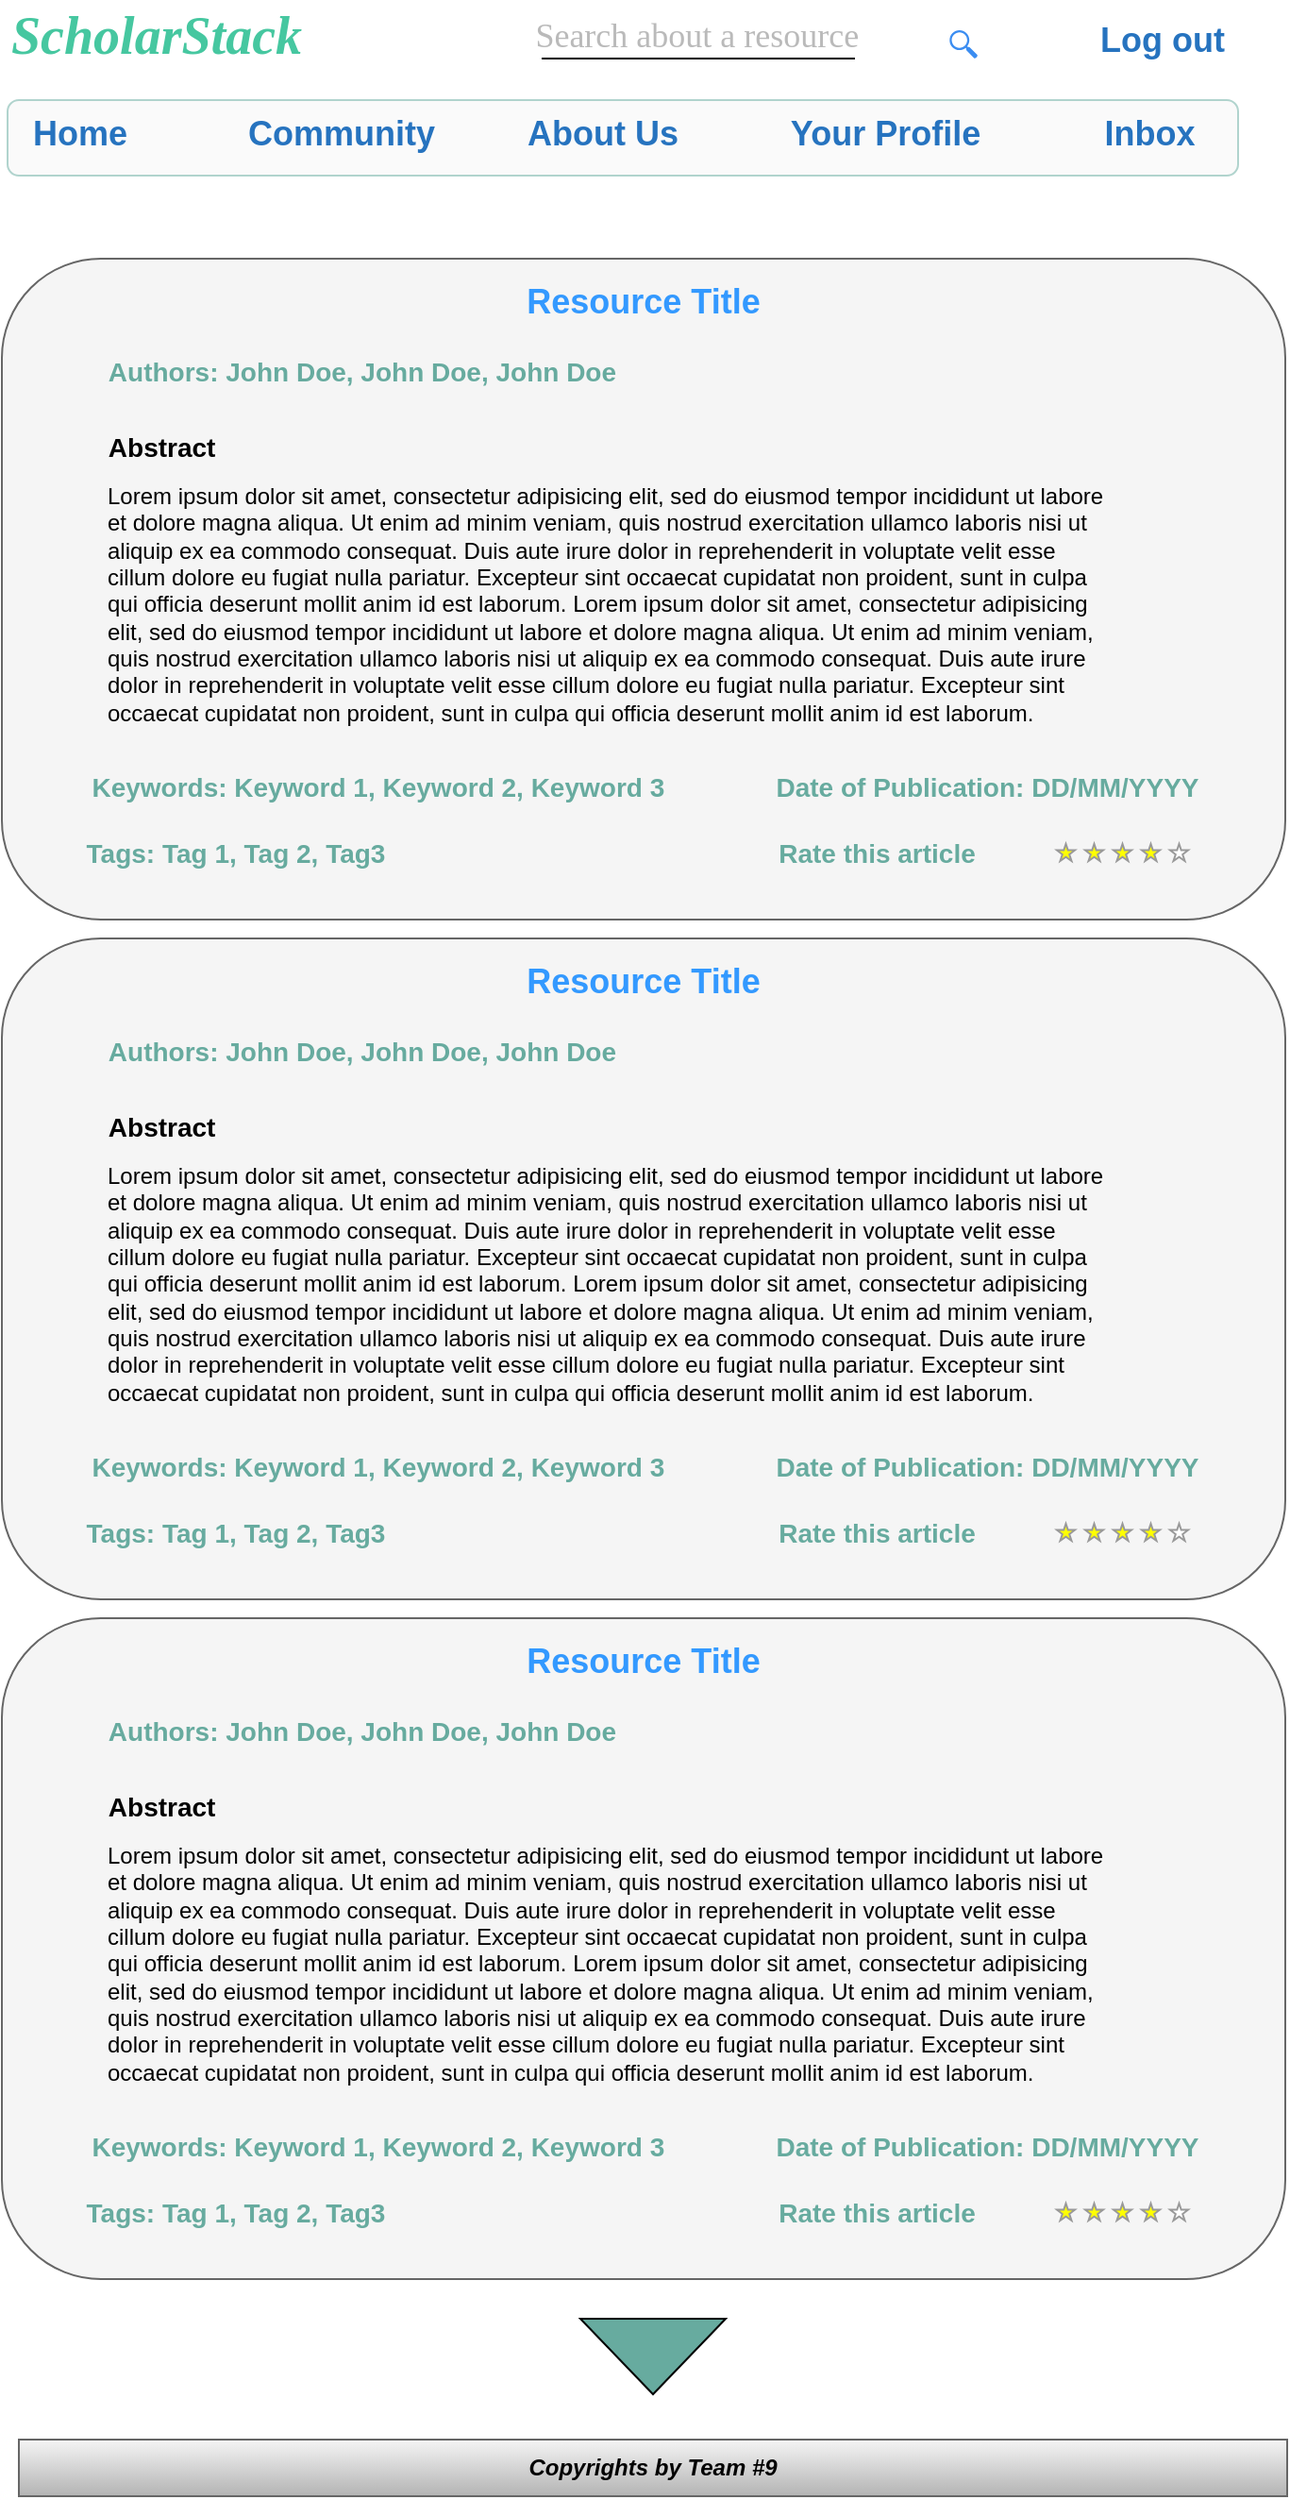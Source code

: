 <mxfile>
    <diagram name="Page-1" id="f1b7ffb7-ca1e-a977-7cf5-a751b3c06c05">
        <mxGraphModel dx="1287" dy="712" grid="0" gridSize="10" guides="1" tooltips="1" connect="1" arrows="1" fold="1" page="1" pageScale="1" pageWidth="827" pageHeight="729" background="#FFFFFF" math="0" shadow="0">
            <root>
                <mxCell id="0"/>
                <mxCell id="1" parent="0"/>
                <mxCell id="cVJXGdQeSUcvY2u7gv_X-103" value="" style="rounded=1;whiteSpace=wrap;html=1;fillColor=#f5f5f5;strokeColor=#67AB9F;gradientColor=none;glass=0;shadow=0;opacity=50;" parent="1" vertex="1">
                    <mxGeometry x="68" y="95" width="652" height="40" as="geometry"/>
                </mxCell>
                <mxCell id="cVJXGdQeSUcvY2u7gv_X-80" value="" style="rounded=1;labelBackgroundColor=none;labelBorderColor=none;noLabel=1;whiteSpace=wrap;html=1;glass=0;fillColor=#f5f5f5;strokeColor=#666666;fontColor=#333333;" parent="1" vertex="1">
                    <mxGeometry x="65" y="179" width="680" height="350" as="geometry"/>
                </mxCell>
                <mxCell id="2" value="ScholarStack" style="text;spacingTop=-5;fontSize=28;fontStyle=3;align=center;horizontal=1;verticalAlign=middle;fontFamily=Georgia;fontColor=#46C7A0;" parent="1" vertex="1">
                    <mxGeometry x="67" y="42.25" width="160" height="35" as="geometry"/>
                </mxCell>
                <mxCell id="5" value="Home" style="text;spacingTop=-5;fontStyle=1;align=center;fontSize=18;fontColor=#2673BF;" parent="1" vertex="1">
                    <mxGeometry x="83" y="100" width="47" height="30" as="geometry"/>
                </mxCell>
                <mxCell id="6" value="Inbox" style="text;spacingTop=-5;align=center;fontStyle=1;fontSize=18;fontColor=#2673BF;" parent="1" vertex="1">
                    <mxGeometry x="643.25" y="100" width="60" height="30" as="geometry"/>
                </mxCell>
                <mxCell id="8" value="Abstract" style="text;spacingTop=-5;fontSize=14;fontStyle=1" parent="1" vertex="1">
                    <mxGeometry x="119.42" y="269" width="91" height="30" as="geometry"/>
                </mxCell>
                <mxCell id="9" value="Lorem ipsum dolor sit amet, consectetur adipisicing elit, sed do eiusmod tempor incididunt ut labore et dolore magna aliqua. Ut enim ad minim veniam, quis nostrud exercitation ullamco laboris nisi ut aliquip ex ea commodo consequat. Duis aute irure dolor in reprehenderit in voluptate velit esse cillum dolore eu fugiat nulla pariatur. Excepteur sint occaecat cupidatat non proident, sunt in culpa qui officia deserunt mollit anim id est laborum. Lorem ipsum dolor sit amet, consectetur adipisicing elit, sed do eiusmod tempor incididunt ut labore et dolore magna aliqua. Ut enim ad minim veniam, quis nostrud exercitation ullamco laboris nisi ut aliquip ex ea commodo consequat. Duis aute irure dolor in reprehenderit in voluptate velit esse cillum dolore eu fugiat nulla pariatur. Excepteur sint occaecat cupidatat non proident, sunt in culpa qui officia deserunt mollit anim id est laborum." style="text;spacingTop=-5;align=left;verticalAlign=middle;whiteSpace=wrap;" parent="1" vertex="1">
                    <mxGeometry x="119.42" y="289" width="530" height="150" as="geometry"/>
                </mxCell>
                <mxCell id="11" value="Log out" style="text;spacingTop=-5;align=center;fontStyle=1;fontSize=18;fontColor=#2673BF;" parent="1" vertex="1">
                    <mxGeometry x="640" y="50.5" width="80" height="30" as="geometry"/>
                </mxCell>
                <mxCell id="37" value="" style="verticalLabelPosition=bottom;verticalAlign=top;strokeWidth=1;shape=mxgraph.mockup.misc.rating;strokeColor=#999999;fillColor=#ffff00;emptyFillColor=#ffffff;grade=4;ratingScale=5;ratingStyle=star;fontSize=14;" parent="1" vertex="1">
                    <mxGeometry x="624.0" y="489" width="67.5" height="10" as="geometry"/>
                </mxCell>
                <mxCell id="38" value="Rate this article" style="text;spacingTop=-5;fontSize=14;align=center;fontColor=#67AB9F;fontStyle=1" parent="1" vertex="1">
                    <mxGeometry x="473.25" y="484" width="111" height="20" as="geometry"/>
                </mxCell>
                <mxCell id="47" value="Keywords: Keyword 1, Keyword 2, Keyword 3" style="text;spacingTop=-5;fontSize=14;align=center;fontColor=#67AB9F;fontStyle=1" parent="1" vertex="1">
                    <mxGeometry x="119.42" y="449" width="290" height="20" as="geometry"/>
                </mxCell>
                <mxCell id="cVJXGdQeSUcvY2u7gv_X-63" value="Search about a resource" style="text;spacingTop=-5;align=center;fontStyle=0;fontSize=18;fontColor=#B3B3B3;textOpacity=90;fontFamily=Times New Roman;" parent="1" vertex="1">
                    <mxGeometry x="307.15" y="48" width="252.5" height="27.5" as="geometry"/>
                </mxCell>
                <mxCell id="cVJXGdQeSUcvY2u7gv_X-66" value="Your Profile" style="text;spacingTop=-5;align=center;fontStyle=1;fontSize=18;fontColor=#2673BF;" parent="1" vertex="1">
                    <mxGeometry x="473.25" y="100" width="120" height="30" as="geometry"/>
                </mxCell>
                <mxCell id="cVJXGdQeSUcvY2u7gv_X-67" value="Community" style="text;spacingTop=-5;align=center;fontStyle=1;fontSize=18;fontColor=#2673BF;" parent="1" vertex="1">
                    <mxGeometry x="180" y="100" width="130" height="30" as="geometry"/>
                </mxCell>
                <mxCell id="cVJXGdQeSUcvY2u7gv_X-68" value="About Us" style="text;spacingTop=-5;align=center;fontStyle=1;fontSize=18;fontColor=#2673BF;" parent="1" vertex="1">
                    <mxGeometry x="318.5" y="100" width="130" height="30" as="geometry"/>
                </mxCell>
                <mxCell id="cVJXGdQeSUcvY2u7gv_X-69" value="" style="line;strokeWidth=1;fontStyle=1" parent="1" vertex="1">
                    <mxGeometry x="351" y="68" width="166" height="10" as="geometry"/>
                </mxCell>
                <mxCell id="cVJXGdQeSUcvY2u7gv_X-70" value="" style="sketch=0;html=1;aspect=fixed;strokeColor=none;shadow=0;fillColor=#3B8DF1;verticalAlign=top;labelPosition=center;verticalLabelPosition=bottom;shape=mxgraph.gcp2.search" parent="1" vertex="1">
                    <mxGeometry x="567.15" y="58" width="14.85" height="15" as="geometry"/>
                </mxCell>
                <mxCell id="cVJXGdQeSUcvY2u7gv_X-75" value="Resource Title" style="text;spacingTop=-5;fontSize=18;fontStyle=1;align=center;fontColor=#3399FF;" parent="1" vertex="1">
                    <mxGeometry x="340" y="189" width="130" height="30" as="geometry"/>
                </mxCell>
                <mxCell id="cVJXGdQeSUcvY2u7gv_X-78" value="Authors: John Doe, John Doe, John Doe" style="text;spacingTop=-5;fontSize=14;fontStyle=1;fontColor=#67AB9F;" parent="1" vertex="1">
                    <mxGeometry x="119.42" y="229" width="280.58" height="20" as="geometry"/>
                </mxCell>
                <mxCell id="cVJXGdQeSUcvY2u7gv_X-79" value="Date of Publication: DD/MM/YYYY" style="text;spacingTop=-5;fontSize=14;fontStyle=1;fontColor=#67AB9F;" parent="1" vertex="1">
                    <mxGeometry x="473.25" y="449" width="230" height="20" as="geometry"/>
                </mxCell>
                <mxCell id="cVJXGdQeSUcvY2u7gv_X-81" value="Tags: Tag 1, Tag 2, Tag3" style="text;spacingTop=-5;fontSize=14;align=center;fontColor=#67AB9F;fontStyle=1" parent="1" vertex="1">
                    <mxGeometry x="108" y="484" width="162" height="20" as="geometry"/>
                </mxCell>
                <mxCell id="cVJXGdQeSUcvY2u7gv_X-82" value="" style="rounded=1;labelBackgroundColor=#660033;labelBorderColor=#FFFF00;noLabel=1;whiteSpace=wrap;html=1;shadow=0;glass=0;fillColor=#f5f5f5;strokeColor=#666666;fontColor=#333333;" parent="1" vertex="1">
                    <mxGeometry x="65" y="539" width="680" height="350" as="geometry"/>
                </mxCell>
                <mxCell id="cVJXGdQeSUcvY2u7gv_X-83" value="Abstract" style="text;spacingTop=-5;fontSize=14;fontStyle=1" parent="1" vertex="1">
                    <mxGeometry x="119.42" y="629" width="91" height="30" as="geometry"/>
                </mxCell>
                <mxCell id="cVJXGdQeSUcvY2u7gv_X-84" value="Lorem ipsum dolor sit amet, consectetur adipisicing elit, sed do eiusmod tempor incididunt ut labore et dolore magna aliqua. Ut enim ad minim veniam, quis nostrud exercitation ullamco laboris nisi ut aliquip ex ea commodo consequat. Duis aute irure dolor in reprehenderit in voluptate velit esse cillum dolore eu fugiat nulla pariatur. Excepteur sint occaecat cupidatat non proident, sunt in culpa qui officia deserunt mollit anim id est laborum. Lorem ipsum dolor sit amet, consectetur adipisicing elit, sed do eiusmod tempor incididunt ut labore et dolore magna aliqua. Ut enim ad minim veniam, quis nostrud exercitation ullamco laboris nisi ut aliquip ex ea commodo consequat. Duis aute irure dolor in reprehenderit in voluptate velit esse cillum dolore eu fugiat nulla pariatur. Excepteur sint occaecat cupidatat non proident, sunt in culpa qui officia deserunt mollit anim id est laborum." style="text;spacingTop=-5;align=left;verticalAlign=middle;whiteSpace=wrap;" parent="1" vertex="1">
                    <mxGeometry x="119.42" y="649" width="530" height="150" as="geometry"/>
                </mxCell>
                <mxCell id="cVJXGdQeSUcvY2u7gv_X-85" value="" style="verticalLabelPosition=bottom;verticalAlign=top;strokeWidth=1;shape=mxgraph.mockup.misc.rating;strokeColor=#999999;fillColor=#ffff00;emptyFillColor=#ffffff;grade=4;ratingScale=5;ratingStyle=star;fontSize=14;" parent="1" vertex="1">
                    <mxGeometry x="624.0" y="849" width="67.5" height="10" as="geometry"/>
                </mxCell>
                <mxCell id="cVJXGdQeSUcvY2u7gv_X-86" value="Rate this article" style="text;spacingTop=-5;fontSize=14;align=center;fontColor=#67AB9F;fontStyle=1" parent="1" vertex="1">
                    <mxGeometry x="473.25" y="844" width="111" height="20" as="geometry"/>
                </mxCell>
                <mxCell id="cVJXGdQeSUcvY2u7gv_X-87" value="Keywords: Keyword 1, Keyword 2, Keyword 3" style="text;spacingTop=-5;fontSize=14;align=center;fontColor=#67AB9F;fontStyle=1" parent="1" vertex="1">
                    <mxGeometry x="119.42" y="809" width="290" height="20" as="geometry"/>
                </mxCell>
                <mxCell id="cVJXGdQeSUcvY2u7gv_X-88" value="Resource Title" style="text;spacingTop=-5;fontSize=18;fontStyle=1;align=center;fontColor=#3399FF;" parent="1" vertex="1">
                    <mxGeometry x="340" y="549" width="130" height="30" as="geometry"/>
                </mxCell>
                <mxCell id="cVJXGdQeSUcvY2u7gv_X-89" value="Authors: John Doe, John Doe, John Doe" style="text;spacingTop=-5;fontSize=14;fontStyle=1;fontColor=#67AB9F;" parent="1" vertex="1">
                    <mxGeometry x="119.42" y="589" width="280.58" height="20" as="geometry"/>
                </mxCell>
                <mxCell id="cVJXGdQeSUcvY2u7gv_X-90" value="Date of Publication: DD/MM/YYYY" style="text;spacingTop=-5;fontSize=14;fontStyle=1;fontColor=#67AB9F;" parent="1" vertex="1">
                    <mxGeometry x="473.25" y="809" width="230" height="20" as="geometry"/>
                </mxCell>
                <mxCell id="cVJXGdQeSUcvY2u7gv_X-91" value="Tags: Tag 1, Tag 2, Tag3" style="text;spacingTop=-5;fontSize=14;align=center;fontColor=#67AB9F;fontStyle=1" parent="1" vertex="1">
                    <mxGeometry x="108" y="844" width="162" height="20" as="geometry"/>
                </mxCell>
                <mxCell id="cVJXGdQeSUcvY2u7gv_X-92" value="" style="triangle;whiteSpace=wrap;html=1;direction=south;fontColor=none;noLabel=1;labelBackgroundColor=none;fillColor=#67AB9F;" parent="1" vertex="1">
                    <mxGeometry x="371.5" y="1270" width="77" height="40" as="geometry"/>
                </mxCell>
                <mxCell id="cVJXGdQeSUcvY2u7gv_X-93" value="" style="rounded=1;labelBackgroundColor=#660033;labelBorderColor=#FFFF00;noLabel=1;whiteSpace=wrap;html=1;glass=0;fillColor=#f5f5f5;strokeColor=#666666;fontColor=#333333;" parent="1" vertex="1">
                    <mxGeometry x="65" y="899" width="680" height="350" as="geometry"/>
                </mxCell>
                <mxCell id="cVJXGdQeSUcvY2u7gv_X-94" value="Abstract" style="text;spacingTop=-5;fontSize=14;fontStyle=1" parent="1" vertex="1">
                    <mxGeometry x="119.42" y="989" width="91" height="30" as="geometry"/>
                </mxCell>
                <mxCell id="cVJXGdQeSUcvY2u7gv_X-95" value="Lorem ipsum dolor sit amet, consectetur adipisicing elit, sed do eiusmod tempor incididunt ut labore et dolore magna aliqua. Ut enim ad minim veniam, quis nostrud exercitation ullamco laboris nisi ut aliquip ex ea commodo consequat. Duis aute irure dolor in reprehenderit in voluptate velit esse cillum dolore eu fugiat nulla pariatur. Excepteur sint occaecat cupidatat non proident, sunt in culpa qui officia deserunt mollit anim id est laborum. Lorem ipsum dolor sit amet, consectetur adipisicing elit, sed do eiusmod tempor incididunt ut labore et dolore magna aliqua. Ut enim ad minim veniam, quis nostrud exercitation ullamco laboris nisi ut aliquip ex ea commodo consequat. Duis aute irure dolor in reprehenderit in voluptate velit esse cillum dolore eu fugiat nulla pariatur. Excepteur sint occaecat cupidatat non proident, sunt in culpa qui officia deserunt mollit anim id est laborum." style="text;spacingTop=-5;align=left;verticalAlign=middle;whiteSpace=wrap;" parent="1" vertex="1">
                    <mxGeometry x="119.42" y="1009" width="530" height="150" as="geometry"/>
                </mxCell>
                <mxCell id="cVJXGdQeSUcvY2u7gv_X-96" value="" style="verticalLabelPosition=bottom;verticalAlign=top;strokeWidth=1;shape=mxgraph.mockup.misc.rating;strokeColor=#999999;fillColor=#ffff00;emptyFillColor=#ffffff;grade=4;ratingScale=5;ratingStyle=star;fontSize=14;" parent="1" vertex="1">
                    <mxGeometry x="624.0" y="1209" width="67.5" height="10" as="geometry"/>
                </mxCell>
                <mxCell id="cVJXGdQeSUcvY2u7gv_X-97" value="Rate this article" style="text;spacingTop=-5;fontSize=14;align=center;fontColor=#67AB9F;fontStyle=1" parent="1" vertex="1">
                    <mxGeometry x="473.25" y="1204" width="111" height="20" as="geometry"/>
                </mxCell>
                <mxCell id="cVJXGdQeSUcvY2u7gv_X-98" value="Keywords: Keyword 1, Keyword 2, Keyword 3" style="text;spacingTop=-5;fontSize=14;align=center;fontColor=#67AB9F;fontStyle=1" parent="1" vertex="1">
                    <mxGeometry x="119.42" y="1169" width="290" height="20" as="geometry"/>
                </mxCell>
                <mxCell id="cVJXGdQeSUcvY2u7gv_X-99" value="Resource Title" style="text;spacingTop=-5;fontSize=18;fontStyle=1;align=center;fontColor=#3399FF;" parent="1" vertex="1">
                    <mxGeometry x="340" y="909" width="130" height="30" as="geometry"/>
                </mxCell>
                <mxCell id="cVJXGdQeSUcvY2u7gv_X-100" value="Authors: John Doe, John Doe, John Doe" style="text;spacingTop=-5;fontSize=14;fontStyle=1;fontColor=#67AB9F;" parent="1" vertex="1">
                    <mxGeometry x="119.42" y="949" width="280.58" height="20" as="geometry"/>
                </mxCell>
                <mxCell id="cVJXGdQeSUcvY2u7gv_X-101" value="Date of Publication: DD/MM/YYYY" style="text;spacingTop=-5;fontSize=14;fontStyle=1;fontColor=#67AB9F;" parent="1" vertex="1">
                    <mxGeometry x="473.25" y="1169" width="230" height="20" as="geometry"/>
                </mxCell>
                <mxCell id="cVJXGdQeSUcvY2u7gv_X-102" value="Tags: Tag 1, Tag 2, Tag3" style="text;spacingTop=-5;fontSize=14;align=center;fontColor=#67AB9F;fontStyle=1" parent="1" vertex="1">
                    <mxGeometry x="108" y="1204" width="162" height="20" as="geometry"/>
                </mxCell>
                <mxCell id="cVJXGdQeSUcvY2u7gv_X-105" value="&lt;b&gt;&lt;i&gt;Copyrights by Team #9&lt;/i&gt;&lt;/b&gt;" style="rounded=0;whiteSpace=wrap;html=1;fillColor=#f5f5f5;gradientColor=#b3b3b3;strokeColor=#666666;" parent="1" vertex="1">
                    <mxGeometry x="74" y="1334" width="672" height="30" as="geometry"/>
                </mxCell>
            </root>
        </mxGraphModel>
    </diagram>
</mxfile>